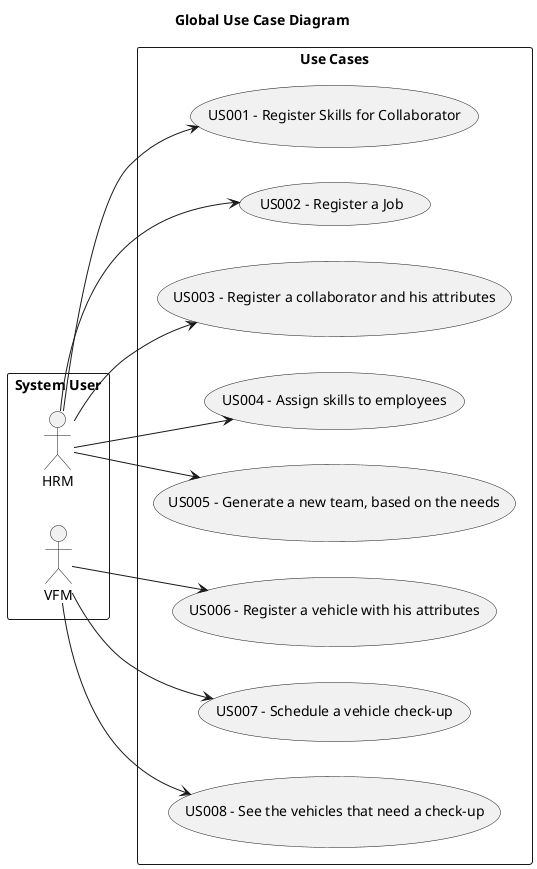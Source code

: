 @startuml
skinparam monochrome true
skinparam packageStyle rectangle
skinparam shadowing false

title Global Use Case Diagram

left to right direction

rectangle "System User" as actors {
    actor HRM
    actor VFM
}

rectangle "Use Cases" as usecases{
    usecase "US001 - Register Skills for Collaborator" as US001
    HRM --> US001
}

rectangle "Use Cases" as usecases{
    usecase "US002 - Register a Job" as US002
    HRM --> US002
}

rectangle "Use Cases" as usecases{
    usecase "US003 - Register a collaborator and his attributes" as US003
    HRM --> US003
}

rectangle "Use Cases" as usecases{
    usecase "US004 - Assign skills to employees" as US004
    HRM --> US004
}

rectangle "Use Cases" as usecases{
    usecase "US005 - Generate a new team, based on the needs" as US005
    HRM --> US005
}

rectangle "Use Cases" as usecases{
    usecase "US006 - Register a vehicle with his attributes" as US006
    VFM --> US006
}

rectangle "Use Cases" as usecases{
    usecase "US007 - Schedule a vehicle check-up" as US007
    VFM --> US007
}

rectangle "Use Cases" as usecases{
    usecase "US008 - See the vehicles that need a check-up" as US008
    VFM --> US008
}



@enduml

